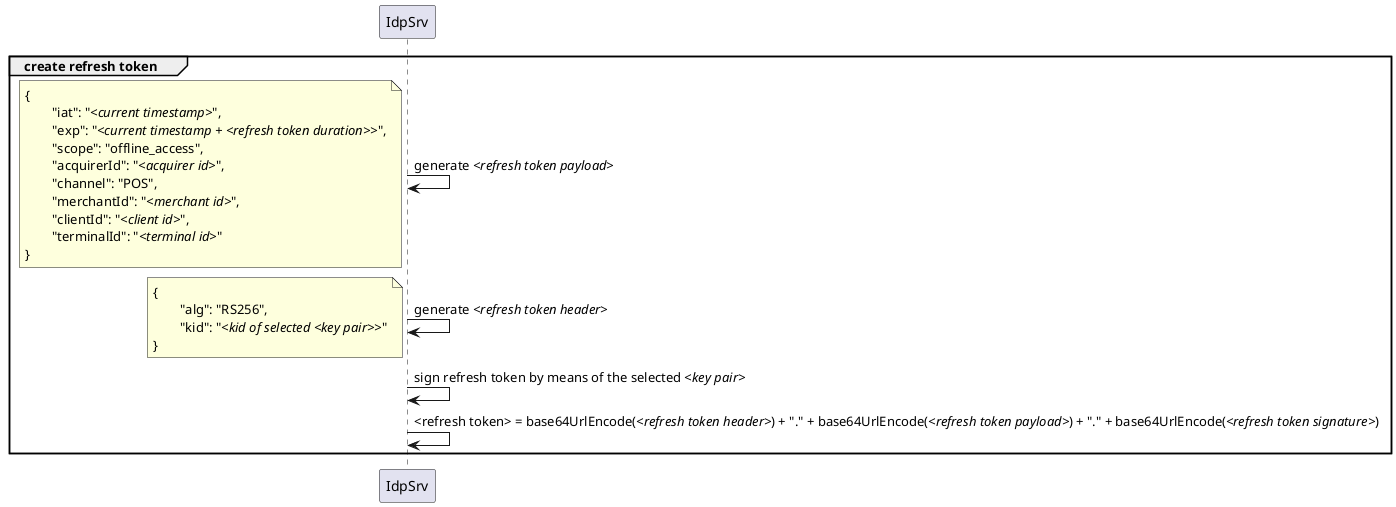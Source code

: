 @startuml
group create refresh token
	IdpSrv -> IdpSrv : generate //<refresh token payload>//
		note left
			{
				"iat": "//<current timestamp>//",
				"exp": "//<current timestamp + <refresh token duration>>//",
				"scope": "offline_access",
				"acquirerId": "//<acquirer id>//",
				"channel": "POS",
				"merchantId": "//<merchant id>//",
				"clientId": "//<client id>//",
				"terminalId": "//<terminal id>//"
			}
		end note


	IdpSrv -> IdpSrv : generate //<refresh token header>//
		note left
			{
				"alg": "RS256",
				"kid": "//<kid of selected <key pair>>//"
			}
		end note


	IdpSrv ->IdpSrv : sign refresh token by means of the selected //<key pair>//


	IdpSrv -> IdpSrv : <refresh token> = base64UrlEncode(//<refresh token header>//) + "." + base64UrlEncode(//<refresh token payload>//) + "." + base64UrlEncode(//<refresh token signature>//)
end
@enduml